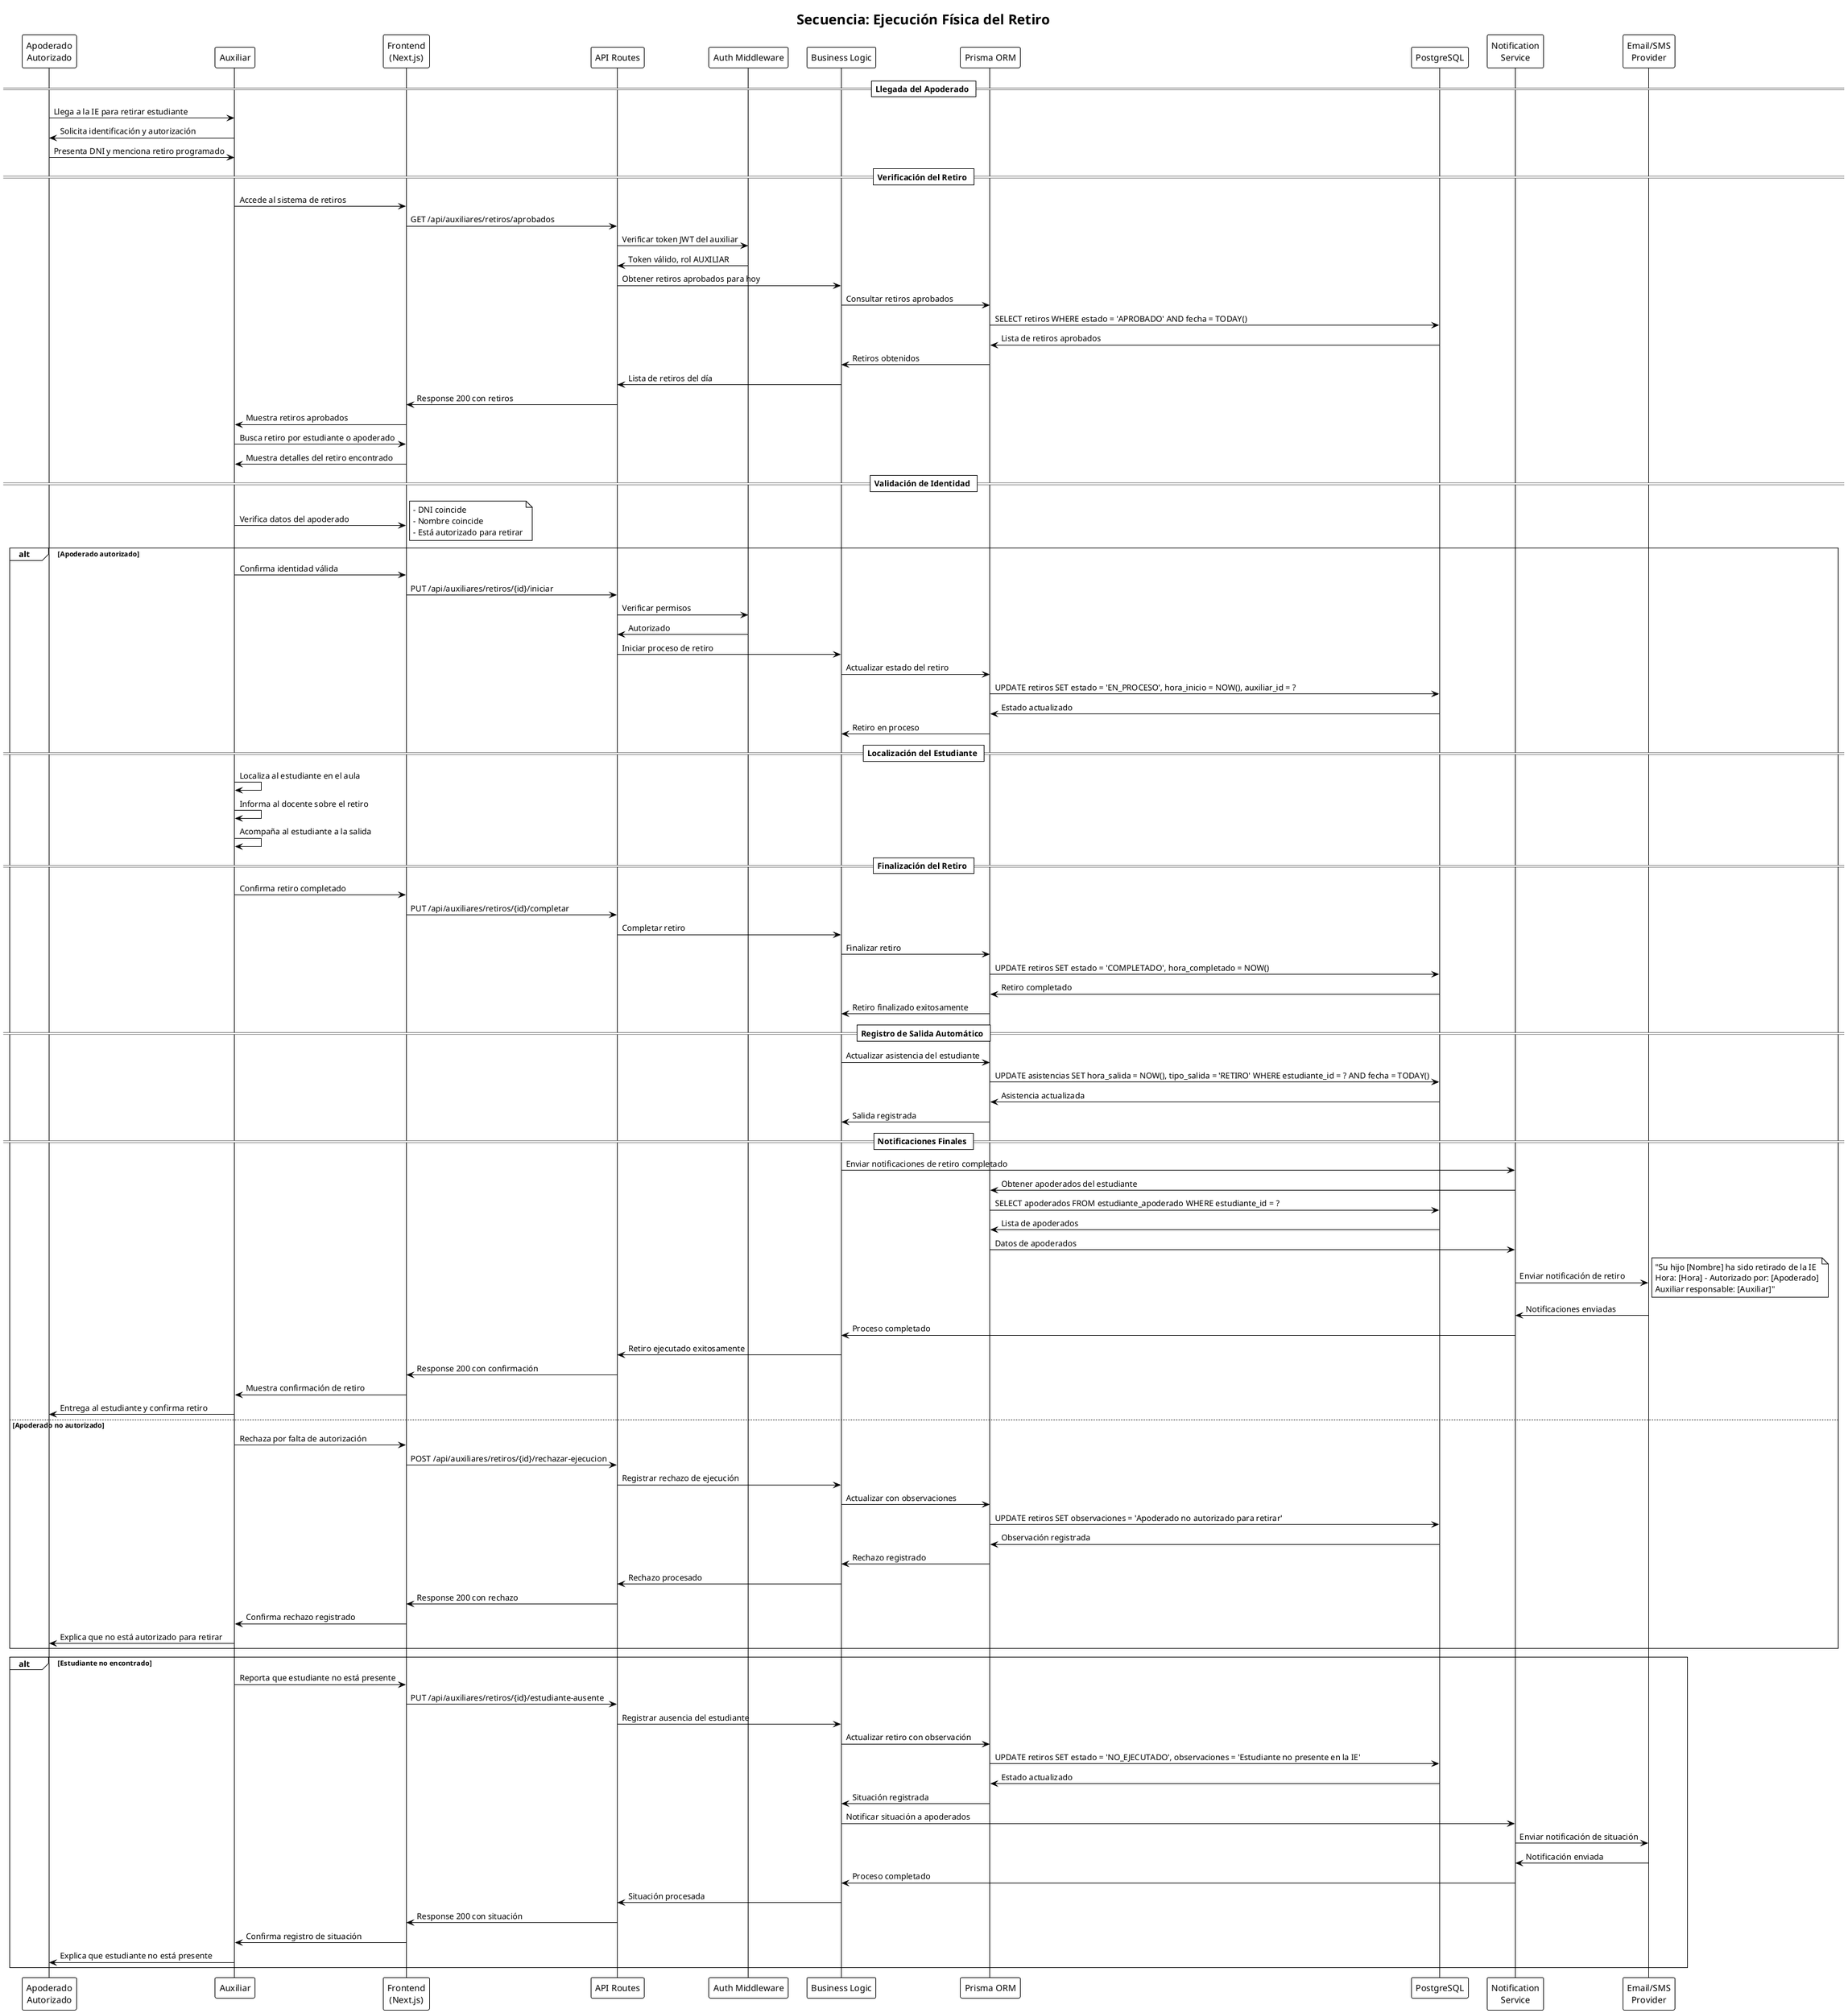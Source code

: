 @startuml
!theme plain
title Secuencia: Ejecución Física del Retiro

participant "Apoderado\nAutorizado" as AP
participant "Auxiliar" as AUX
participant "Frontend\n(Next.js)" as F
participant "API Routes" as API
participant "Auth Middleware" as Auth
participant "Business Logic" as BL
participant "Prisma ORM" as P
participant "PostgreSQL" as DB
participant "Notification\nService" as NS
participant "Email/SMS\nProvider" as ESP

== Llegada del Apoderado ==

AP -> AUX: Llega a la IE para retirar estudiante
AUX -> AP: Solicita identificación y autorización
AP -> AUX: Presenta DNI y menciona retiro programado

== Verificación del Retiro ==

AUX -> F: Accede al sistema de retiros
F -> API: GET /api/auxiliares/retiros/aprobados
API -> Auth: Verificar token JWT del auxiliar
Auth -> API: Token válido, rol AUXILIAR
API -> BL: Obtener retiros aprobados para hoy
BL -> P: Consultar retiros aprobados
P -> DB: SELECT retiros WHERE estado = 'APROBADO' AND fecha = TODAY()
DB -> P: Lista de retiros aprobados
P -> BL: Retiros obtenidos
BL -> API: Lista de retiros del día
API -> F: Response 200 con retiros
F -> AUX: Muestra retiros aprobados

AUX -> F: Busca retiro por estudiante o apoderado
F -> AUX: Muestra detalles del retiro encontrado

== Validación de Identidad ==

AUX -> F: Verifica datos del apoderado
note right: - DNI coincide\n- Nombre coincide\n- Está autorizado para retirar

alt Apoderado autorizado
    AUX -> F: Confirma identidad válida
    F -> API: PUT /api/auxiliares/retiros/{id}/iniciar
    API -> Auth: Verificar permisos
    Auth -> API: Autorizado
    API -> BL: Iniciar proceso de retiro
    BL -> P: Actualizar estado del retiro
    P -> DB: UPDATE retiros SET estado = 'EN_PROCESO', hora_inicio = NOW(), auxiliar_id = ?
    DB -> P: Estado actualizado
    P -> BL: Retiro en proceso
    
    == Localización del Estudiante ==
    
    AUX -> AUX: Localiza al estudiante en el aula
    AUX -> AUX: Informa al docente sobre el retiro
    AUX -> AUX: Acompaña al estudiante a la salida
    
    == Finalización del Retiro ==
    
    AUX -> F: Confirma retiro completado
    F -> API: PUT /api/auxiliares/retiros/{id}/completar
    API -> BL: Completar retiro
    BL -> P: Finalizar retiro
    P -> DB: UPDATE retiros SET estado = 'COMPLETADO', hora_completado = NOW()
    DB -> P: Retiro completado
    P -> BL: Retiro finalizado exitosamente
    
    == Registro de Salida Automático ==
    
    BL -> P: Actualizar asistencia del estudiante
    P -> DB: UPDATE asistencias SET hora_salida = NOW(), tipo_salida = 'RETIRO' WHERE estudiante_id = ? AND fecha = TODAY()
    DB -> P: Asistencia actualizada
    P -> BL: Salida registrada
    
    == Notificaciones Finales ==
    
    BL -> NS: Enviar notificaciones de retiro completado
    NS -> P: Obtener apoderados del estudiante
    P -> DB: SELECT apoderados FROM estudiante_apoderado WHERE estudiante_id = ?
    DB -> P: Lista de apoderados
    P -> NS: Datos de apoderados
    NS -> ESP: Enviar notificación de retiro
    note right: "Su hijo [Nombre] ha sido retirado de la IE\nHora: [Hora] - Autorizado por: [Apoderado]\nAuxiliar responsable: [Auxiliar]"
    ESP -> NS: Notificaciones enviadas
    NS -> BL: Proceso completado
    
    BL -> API: Retiro ejecutado exitosamente
    API -> F: Response 200 con confirmación
    F -> AUX: Muestra confirmación de retiro
    AUX -> AP: Entrega al estudiante y confirma retiro
    
else Apoderado no autorizado
    AUX -> F: Rechaza por falta de autorización
    F -> API: POST /api/auxiliares/retiros/{id}/rechazar-ejecucion
    API -> BL: Registrar rechazo de ejecución
    BL -> P: Actualizar con observaciones
    P -> DB: UPDATE retiros SET observaciones = 'Apoderado no autorizado para retirar'
    DB -> P: Observación registrada
    P -> BL: Rechazo registrado
    BL -> API: Rechazo procesado
    API -> F: Response 200 con rechazo
    F -> AUX: Confirma rechazo registrado
    AUX -> AP: Explica que no está autorizado para retirar
end

alt Estudiante no encontrado
    AUX -> F: Reporta que estudiante no está presente
    F -> API: PUT /api/auxiliares/retiros/{id}/estudiante-ausente
    API -> BL: Registrar ausencia del estudiante
    BL -> P: Actualizar retiro con observación
    P -> DB: UPDATE retiros SET estado = 'NO_EJECUTADO', observaciones = 'Estudiante no presente en la IE'
    DB -> P: Estado actualizado
    P -> BL: Situación registrada
    BL -> NS: Notificar situación a apoderados
    NS -> ESP: Enviar notificación de situación
    ESP -> NS: Notificación enviada
    NS -> BL: Proceso completado
    BL -> API: Situación procesada
    API -> F: Response 200 con situación
    F -> AUX: Confirma registro de situación
    AUX -> AP: Explica que estudiante no está presente
end

@enduml
